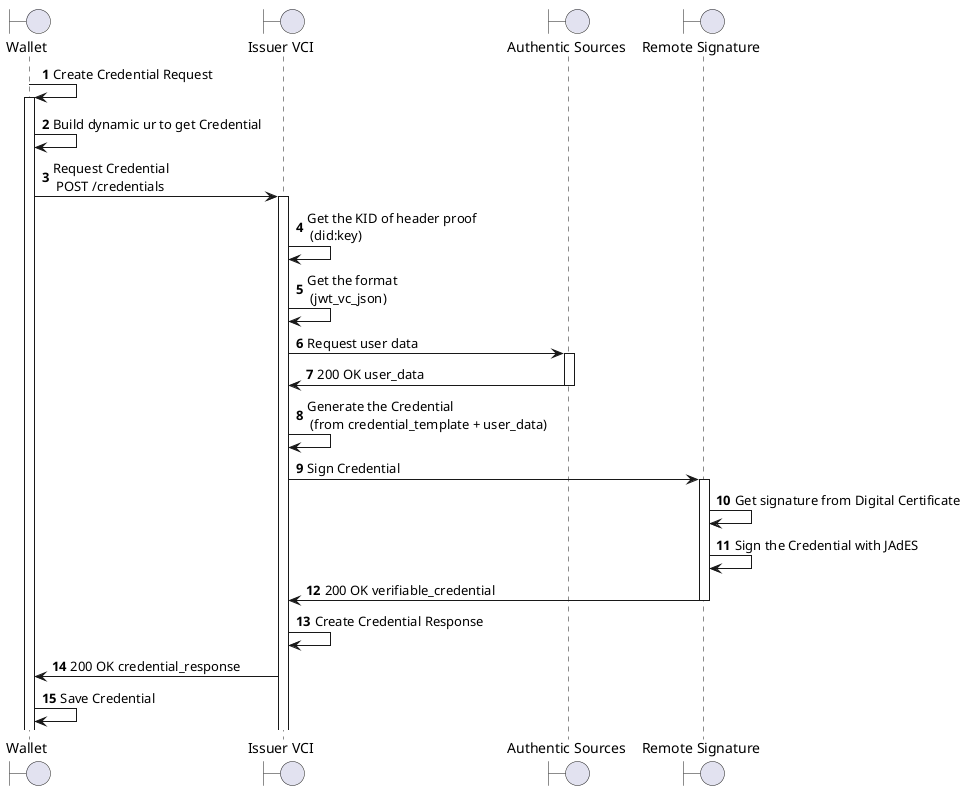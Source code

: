 @startuml

autonumber

boundary "Wallet" as wallet
boundary "Issuer VCI" as issuerVCI
boundary "Authentic Sources" as authSources
boundary "Remote Signature" as remoteSignature

wallet -> wallet++: Create Credential Request
wallet -> wallet: Build dynamic ur to get Credential
wallet -> issuerVCI++: Request Credential \n POST /credentials
issuerVCI -> issuerVCI: Get the KID of header proof \n (did:key)
issuerVCI -> issuerVCI: Get the format \n (jwt_vc_json)
issuerVCI -> authSources++: Request user data
authSources -> issuerVCI--: 200 OK user_data
issuerVCI -> issuerVCI: Generate the Credential \n (from credential_template + user_data)
issuerVCI -> remoteSignature++: Sign Credential
remoteSignature -> remoteSignature: Get signature from Digital Certificate
remoteSignature -> remoteSignature: Sign the Credential with JAdES
remoteSignature -> issuerVCI--: 200 OK verifiable_credential
issuerVCI -> issuerVCI: Create Credential Response
issuerVCI -> wallet: 200 OK credential_response
wallet -> wallet: Save Credential


@enduml